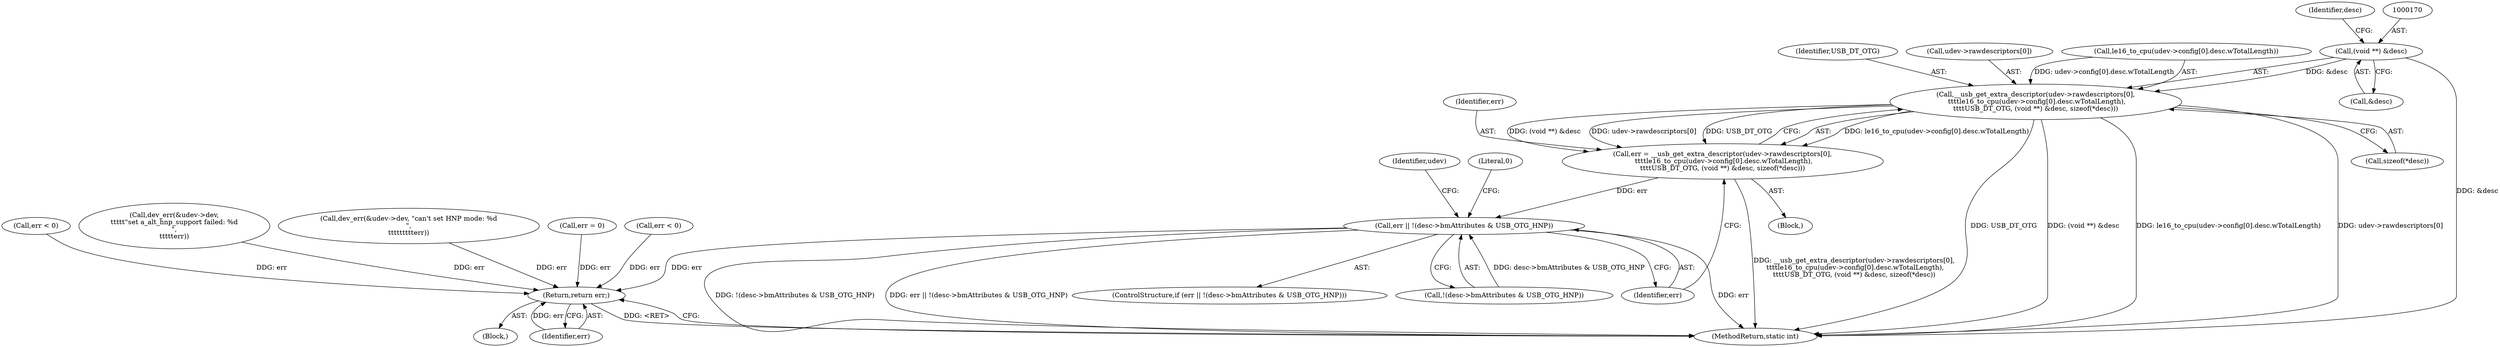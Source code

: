 digraph "0_linux_704620afc70cf47abb9d6a1a57f3825d2bca49cf@pointer" {
"1000169" [label="(Call,(void **) &desc)"];
"1000152" [label="(Call,__usb_get_extra_descriptor(udev->rawdescriptors[0],\n \t\t\t\tle16_to_cpu(udev->config[0].desc.wTotalLength),\n\t\t\t\tUSB_DT_OTG, (void **) &desc, sizeof(*desc)))"];
"1000150" [label="(Call,err = __usb_get_extra_descriptor(udev->rawdescriptors[0],\n \t\t\t\tle16_to_cpu(udev->config[0].desc.wTotalLength),\n\t\t\t\tUSB_DT_OTG, (void **) &desc, sizeof(*desc)))"];
"1000177" [label="(Call,err || !(desc->bmAttributes & USB_OTG_HNP))"];
"1000278" [label="(Return,return err;)"];
"1000177" [label="(Call,err || !(desc->bmAttributes & USB_OTG_HNP))"];
"1000278" [label="(Return,return err;)"];
"1000280" [label="(MethodReturn,static int)"];
"1000175" [label="(Identifier,desc)"];
"1000190" [label="(Identifier,udev)"];
"1000168" [label="(Identifier,USB_DT_OTG)"];
"1000153" [label="(Call,udev->rawdescriptors[0])"];
"1000150" [label="(Call,err = __usb_get_extra_descriptor(udev->rawdescriptors[0],\n \t\t\t\tle16_to_cpu(udev->config[0].desc.wTotalLength),\n\t\t\t\tUSB_DT_OTG, (void **) &desc, sizeof(*desc)))"];
"1000151" [label="(Identifier,err)"];
"1000107" [label="(Block,)"];
"1000173" [label="(Call,sizeof(*desc))"];
"1000228" [label="(Call,err < 0)"];
"1000171" [label="(Call,&desc)"];
"1000179" [label="(Call,!(desc->bmAttributes & USB_OTG_HNP))"];
"1000158" [label="(Call,le16_to_cpu(udev->config[0].desc.wTotalLength))"];
"1000279" [label="(Identifier,err)"];
"1000271" [label="(Call,dev_err(&udev->dev,\n\t\t\t\t\t\"set a_alt_hnp_support failed: %d\n\",\n\t\t\t\t\terr))"];
"1000232" [label="(Call,dev_err(&udev->dev, \"can't set HNP mode: %d\n\",\n\t\t\t\t\t\t\t\t\terr))"];
"1000169" [label="(Call,(void **) &desc)"];
"1000176" [label="(ControlStructure,if (err || !(desc->bmAttributes & USB_OTG_HNP)))"];
"1000133" [label="(Block,)"];
"1000186" [label="(Literal,0)"];
"1000109" [label="(Call,err = 0)"];
"1000178" [label="(Identifier,err)"];
"1000152" [label="(Call,__usb_get_extra_descriptor(udev->rawdescriptors[0],\n \t\t\t\tle16_to_cpu(udev->config[0].desc.wTotalLength),\n\t\t\t\tUSB_DT_OTG, (void **) &desc, sizeof(*desc)))"];
"1000268" [label="(Call,err < 0)"];
"1000169" -> "1000152"  [label="AST: "];
"1000169" -> "1000171"  [label="CFG: "];
"1000170" -> "1000169"  [label="AST: "];
"1000171" -> "1000169"  [label="AST: "];
"1000175" -> "1000169"  [label="CFG: "];
"1000169" -> "1000280"  [label="DDG: &desc"];
"1000169" -> "1000152"  [label="DDG: &desc"];
"1000152" -> "1000150"  [label="AST: "];
"1000152" -> "1000173"  [label="CFG: "];
"1000153" -> "1000152"  [label="AST: "];
"1000158" -> "1000152"  [label="AST: "];
"1000168" -> "1000152"  [label="AST: "];
"1000173" -> "1000152"  [label="AST: "];
"1000150" -> "1000152"  [label="CFG: "];
"1000152" -> "1000280"  [label="DDG: USB_DT_OTG"];
"1000152" -> "1000280"  [label="DDG: (void **) &desc"];
"1000152" -> "1000280"  [label="DDG: le16_to_cpu(udev->config[0].desc.wTotalLength)"];
"1000152" -> "1000280"  [label="DDG: udev->rawdescriptors[0]"];
"1000152" -> "1000150"  [label="DDG: le16_to_cpu(udev->config[0].desc.wTotalLength)"];
"1000152" -> "1000150"  [label="DDG: (void **) &desc"];
"1000152" -> "1000150"  [label="DDG: udev->rawdescriptors[0]"];
"1000152" -> "1000150"  [label="DDG: USB_DT_OTG"];
"1000158" -> "1000152"  [label="DDG: udev->config[0].desc.wTotalLength"];
"1000150" -> "1000133"  [label="AST: "];
"1000151" -> "1000150"  [label="AST: "];
"1000178" -> "1000150"  [label="CFG: "];
"1000150" -> "1000280"  [label="DDG: __usb_get_extra_descriptor(udev->rawdescriptors[0],\n \t\t\t\tle16_to_cpu(udev->config[0].desc.wTotalLength),\n\t\t\t\tUSB_DT_OTG, (void **) &desc, sizeof(*desc))"];
"1000150" -> "1000177"  [label="DDG: err"];
"1000177" -> "1000176"  [label="AST: "];
"1000177" -> "1000178"  [label="CFG: "];
"1000177" -> "1000179"  [label="CFG: "];
"1000178" -> "1000177"  [label="AST: "];
"1000179" -> "1000177"  [label="AST: "];
"1000186" -> "1000177"  [label="CFG: "];
"1000190" -> "1000177"  [label="CFG: "];
"1000177" -> "1000280"  [label="DDG: err"];
"1000177" -> "1000280"  [label="DDG: !(desc->bmAttributes & USB_OTG_HNP)"];
"1000177" -> "1000280"  [label="DDG: err || !(desc->bmAttributes & USB_OTG_HNP)"];
"1000179" -> "1000177"  [label="DDG: desc->bmAttributes & USB_OTG_HNP"];
"1000177" -> "1000278"  [label="DDG: err"];
"1000278" -> "1000107"  [label="AST: "];
"1000278" -> "1000279"  [label="CFG: "];
"1000279" -> "1000278"  [label="AST: "];
"1000280" -> "1000278"  [label="CFG: "];
"1000278" -> "1000280"  [label="DDG: <RET>"];
"1000279" -> "1000278"  [label="DDG: err"];
"1000232" -> "1000278"  [label="DDG: err"];
"1000268" -> "1000278"  [label="DDG: err"];
"1000228" -> "1000278"  [label="DDG: err"];
"1000109" -> "1000278"  [label="DDG: err"];
"1000271" -> "1000278"  [label="DDG: err"];
}
